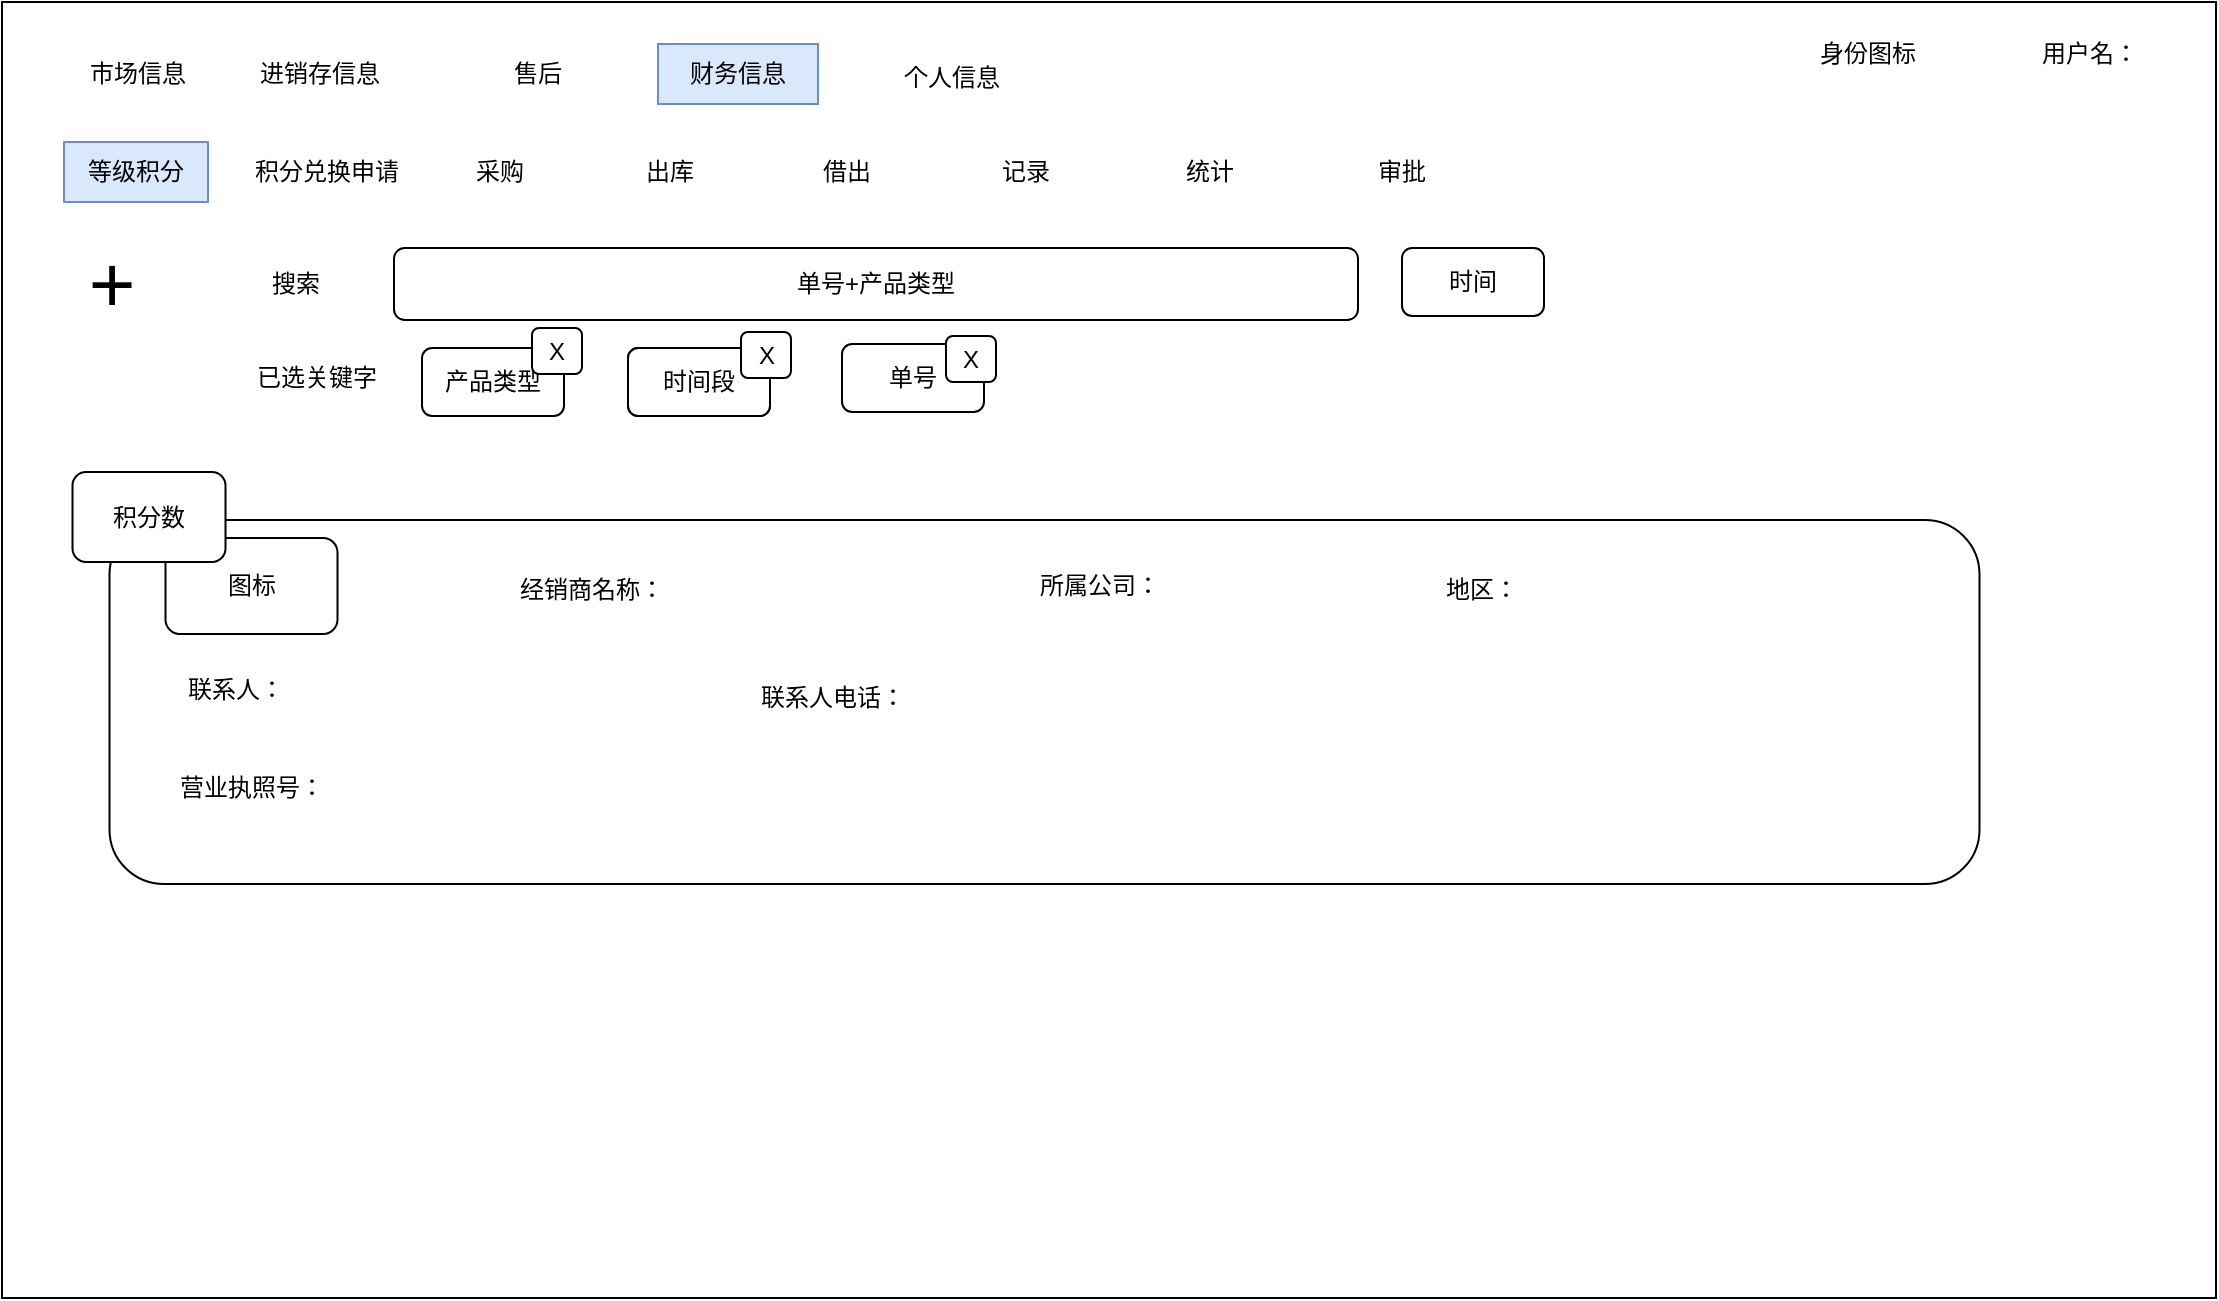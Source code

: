 <mxfile version="15.5.7" type="github">
  <diagram id="d7R6Zg0zZ_V1Z50zavkv" name="等级积分">
    <mxGraphModel dx="1422" dy="761" grid="0" gridSize="10" guides="1" tooltips="1" connect="1" arrows="1" fold="1" page="1" pageScale="1" pageWidth="1169" pageHeight="827" math="0" shadow="0">
      <root>
        <mxCell id="0" />
        <mxCell id="1" parent="0" />
        <mxCell id="tLoSisrGPmiNnULd8fJE-1" value="" style="rounded=0;whiteSpace=wrap;html=1;" vertex="1" parent="1">
          <mxGeometry x="40" y="39" width="1107" height="648" as="geometry" />
        </mxCell>
        <mxCell id="tLoSisrGPmiNnULd8fJE-2" value="市场信息" style="text;html=1;strokeColor=none;fillColor=none;align=center;verticalAlign=middle;whiteSpace=wrap;rounded=0;" vertex="1" parent="1">
          <mxGeometry x="68" y="60" width="80" height="30" as="geometry" />
        </mxCell>
        <mxCell id="tLoSisrGPmiNnULd8fJE-3" value="等级积分" style="text;html=1;align=center;verticalAlign=middle;whiteSpace=wrap;rounded=0;fillColor=#dae8fc;strokeColor=#6c8ebf;" vertex="1" parent="1">
          <mxGeometry x="71" y="109" width="72" height="30" as="geometry" />
        </mxCell>
        <mxCell id="tLoSisrGPmiNnULd8fJE-4" value="采购" style="text;html=1;align=center;verticalAlign=middle;whiteSpace=wrap;rounded=0;" vertex="1" parent="1">
          <mxGeometry x="253" y="109" width="72" height="30" as="geometry" />
        </mxCell>
        <mxCell id="tLoSisrGPmiNnULd8fJE-5" value="出库" style="text;html=1;align=center;verticalAlign=middle;whiteSpace=wrap;rounded=0;" vertex="1" parent="1">
          <mxGeometry x="337.5" y="109" width="72" height="30" as="geometry" />
        </mxCell>
        <mxCell id="tLoSisrGPmiNnULd8fJE-6" value="&lt;font style=&quot;font-size: 40px&quot;&gt;+&lt;/font&gt;" style="text;html=1;strokeColor=none;fillColor=none;align=center;verticalAlign=middle;whiteSpace=wrap;rounded=0;" vertex="1" parent="1">
          <mxGeometry x="65" y="164" width="60" height="30" as="geometry" />
        </mxCell>
        <mxCell id="tLoSisrGPmiNnULd8fJE-7" value="搜索" style="text;html=1;strokeColor=none;fillColor=none;align=center;verticalAlign=middle;whiteSpace=wrap;rounded=0;fontSize=12;" vertex="1" parent="1">
          <mxGeometry x="157" y="165" width="60" height="30" as="geometry" />
        </mxCell>
        <mxCell id="tLoSisrGPmiNnULd8fJE-8" value="单号+产品类型" style="rounded=1;whiteSpace=wrap;html=1;fontSize=12;" vertex="1" parent="1">
          <mxGeometry x="236" y="162" width="482" height="36" as="geometry" />
        </mxCell>
        <mxCell id="tLoSisrGPmiNnULd8fJE-9" value="用户名：" style="text;html=1;strokeColor=none;fillColor=none;align=center;verticalAlign=middle;whiteSpace=wrap;rounded=0;fontSize=12;" vertex="1" parent="1">
          <mxGeometry x="1054" y="50" width="60" height="30" as="geometry" />
        </mxCell>
        <mxCell id="tLoSisrGPmiNnULd8fJE-10" value="身份图标" style="text;html=1;strokeColor=none;fillColor=none;align=center;verticalAlign=middle;whiteSpace=wrap;rounded=0;fontSize=12;" vertex="1" parent="1">
          <mxGeometry x="943" y="50" width="60" height="30" as="geometry" />
        </mxCell>
        <mxCell id="tLoSisrGPmiNnULd8fJE-11" value="进销存信息" style="text;html=1;align=center;verticalAlign=middle;whiteSpace=wrap;rounded=0;" vertex="1" parent="1">
          <mxGeometry x="159" y="60" width="80" height="30" as="geometry" />
        </mxCell>
        <mxCell id="tLoSisrGPmiNnULd8fJE-12" value="借出" style="text;html=1;strokeColor=none;fillColor=none;align=center;verticalAlign=middle;whiteSpace=wrap;rounded=0;" vertex="1" parent="1">
          <mxGeometry x="429" y="109" width="67" height="30" as="geometry" />
        </mxCell>
        <mxCell id="tLoSisrGPmiNnULd8fJE-13" value="售后" style="text;html=1;strokeColor=none;fillColor=none;align=center;verticalAlign=middle;whiteSpace=wrap;rounded=0;" vertex="1" parent="1">
          <mxGeometry x="268" y="60" width="80" height="30" as="geometry" />
        </mxCell>
        <mxCell id="tLoSisrGPmiNnULd8fJE-14" value="个人信息" style="text;html=1;strokeColor=none;fillColor=none;align=center;verticalAlign=middle;whiteSpace=wrap;rounded=0;" vertex="1" parent="1">
          <mxGeometry x="475" y="62" width="80" height="30" as="geometry" />
        </mxCell>
        <mxCell id="tLoSisrGPmiNnULd8fJE-15" value="积分兑换申请" style="text;html=1;strokeColor=none;fillColor=none;align=center;verticalAlign=middle;whiteSpace=wrap;rounded=0;" vertex="1" parent="1">
          <mxGeometry x="161.5" y="109" width="80.5" height="30" as="geometry" />
        </mxCell>
        <mxCell id="tLoSisrGPmiNnULd8fJE-22" value="时间" style="rounded=1;whiteSpace=wrap;html=1;" vertex="1" parent="1">
          <mxGeometry x="740" y="162" width="71" height="34" as="geometry" />
        </mxCell>
        <mxCell id="tLoSisrGPmiNnULd8fJE-23" value="产品类型" style="rounded=1;whiteSpace=wrap;html=1;" vertex="1" parent="1">
          <mxGeometry x="250" y="212" width="71" height="34" as="geometry" />
        </mxCell>
        <mxCell id="tLoSisrGPmiNnULd8fJE-24" value="已选关键字" style="text;html=1;strokeColor=none;fillColor=none;align=center;verticalAlign=middle;whiteSpace=wrap;rounded=0;" vertex="1" parent="1">
          <mxGeometry x="163" y="212" width="69" height="30" as="geometry" />
        </mxCell>
        <mxCell id="tLoSisrGPmiNnULd8fJE-25" value="X" style="rounded=1;whiteSpace=wrap;html=1;" vertex="1" parent="1">
          <mxGeometry x="305" y="202" width="25" height="23" as="geometry" />
        </mxCell>
        <mxCell id="tLoSisrGPmiNnULd8fJE-26" value="时间段" style="rounded=1;whiteSpace=wrap;html=1;" vertex="1" parent="1">
          <mxGeometry x="353" y="212" width="71" height="34" as="geometry" />
        </mxCell>
        <mxCell id="tLoSisrGPmiNnULd8fJE-27" value="时间段" style="rounded=1;whiteSpace=wrap;html=1;" vertex="1" parent="1">
          <mxGeometry x="353" y="212" width="71" height="34" as="geometry" />
        </mxCell>
        <mxCell id="tLoSisrGPmiNnULd8fJE-28" value="X" style="rounded=1;whiteSpace=wrap;html=1;" vertex="1" parent="1">
          <mxGeometry x="409.5" y="204" width="25" height="23" as="geometry" />
        </mxCell>
        <mxCell id="tLoSisrGPmiNnULd8fJE-40" value="单号" style="rounded=1;whiteSpace=wrap;html=1;" vertex="1" parent="1">
          <mxGeometry x="460" y="210" width="71" height="34" as="geometry" />
        </mxCell>
        <mxCell id="tLoSisrGPmiNnULd8fJE-41" value="X" style="rounded=1;whiteSpace=wrap;html=1;" vertex="1" parent="1">
          <mxGeometry x="512" y="206" width="25" height="23" as="geometry" />
        </mxCell>
        <mxCell id="tLoSisrGPmiNnULd8fJE-42" value="记录" style="text;html=1;align=center;verticalAlign=middle;whiteSpace=wrap;rounded=0;" vertex="1" parent="1">
          <mxGeometry x="512" y="109" width="80" height="30" as="geometry" />
        </mxCell>
        <mxCell id="tLoSisrGPmiNnULd8fJE-43" value="统计" style="text;html=1;strokeColor=none;fillColor=none;align=center;verticalAlign=middle;whiteSpace=wrap;rounded=0;" vertex="1" parent="1">
          <mxGeometry x="604" y="109" width="80" height="30" as="geometry" />
        </mxCell>
        <mxCell id="tLoSisrGPmiNnULd8fJE-50" value="审批" style="text;html=1;align=center;verticalAlign=middle;whiteSpace=wrap;rounded=0;" vertex="1" parent="1">
          <mxGeometry x="700" y="109" width="80" height="30" as="geometry" />
        </mxCell>
        <mxCell id="tLoSisrGPmiNnULd8fJE-51" value="财务信息" style="text;html=1;strokeColor=#6c8ebf;fillColor=#dae8fc;align=center;verticalAlign=middle;whiteSpace=wrap;rounded=0;" vertex="1" parent="1">
          <mxGeometry x="368" y="60" width="80" height="30" as="geometry" />
        </mxCell>
        <mxCell id="tLoSisrGPmiNnULd8fJE-52" value="" style="rounded=1;whiteSpace=wrap;html=1;fontSize=12;" vertex="1" parent="1">
          <mxGeometry x="93.75" y="298" width="935" height="182" as="geometry" />
        </mxCell>
        <mxCell id="tLoSisrGPmiNnULd8fJE-53" value="经销商名称：" style="text;html=1;strokeColor=none;fillColor=none;align=center;verticalAlign=middle;whiteSpace=wrap;rounded=0;" vertex="1" parent="1">
          <mxGeometry x="295.75" y="318" width="78" height="30" as="geometry" />
        </mxCell>
        <mxCell id="tLoSisrGPmiNnULd8fJE-54" value="所属公司：" style="text;html=1;strokeColor=none;fillColor=none;align=center;verticalAlign=middle;whiteSpace=wrap;rounded=0;" vertex="1" parent="1">
          <mxGeometry x="549.75" y="316" width="78" height="30" as="geometry" />
        </mxCell>
        <mxCell id="tLoSisrGPmiNnULd8fJE-55" value="联系人：" style="text;html=1;strokeColor=none;fillColor=none;align=center;verticalAlign=middle;whiteSpace=wrap;rounded=0;fontSize=12;" vertex="1" parent="1">
          <mxGeometry x="126.75" y="368" width="60" height="30" as="geometry" />
        </mxCell>
        <mxCell id="tLoSisrGPmiNnULd8fJE-56" value="联系人电话：" style="text;html=1;strokeColor=none;fillColor=none;align=center;verticalAlign=middle;whiteSpace=wrap;rounded=0;fontSize=12;" vertex="1" parent="1">
          <mxGeometry x="407.75" y="372" width="95" height="30" as="geometry" />
        </mxCell>
        <mxCell id="tLoSisrGPmiNnULd8fJE-57" value="地区：" style="text;html=1;strokeColor=none;fillColor=none;align=center;verticalAlign=middle;whiteSpace=wrap;rounded=0;fontSize=12;" vertex="1" parent="1">
          <mxGeometry x="749.75" y="318" width="60" height="30" as="geometry" />
        </mxCell>
        <mxCell id="tLoSisrGPmiNnULd8fJE-60" value="营业执照号：" style="text;html=1;strokeColor=none;fillColor=none;align=center;verticalAlign=middle;whiteSpace=wrap;rounded=0;" vertex="1" parent="1">
          <mxGeometry x="125.75" y="417" width="78" height="30" as="geometry" />
        </mxCell>
        <mxCell id="tLoSisrGPmiNnULd8fJE-61" value="图标" style="rounded=1;whiteSpace=wrap;html=1;" vertex="1" parent="1">
          <mxGeometry x="121.75" y="307" width="86" height="48" as="geometry" />
        </mxCell>
        <mxCell id="tLoSisrGPmiNnULd8fJE-63" value="积分数" style="rounded=1;whiteSpace=wrap;html=1;" vertex="1" parent="1">
          <mxGeometry x="75.25" y="274" width="76.5" height="45" as="geometry" />
        </mxCell>
      </root>
    </mxGraphModel>
  </diagram>
</mxfile>
